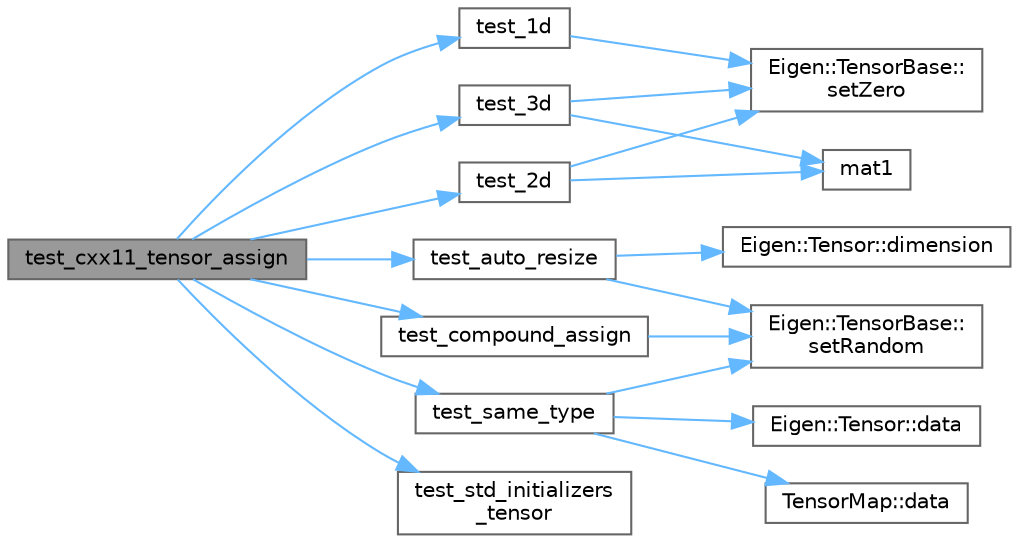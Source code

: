 digraph "test_cxx11_tensor_assign"
{
 // LATEX_PDF_SIZE
  bgcolor="transparent";
  edge [fontname=Helvetica,fontsize=10,labelfontname=Helvetica,labelfontsize=10];
  node [fontname=Helvetica,fontsize=10,shape=box,height=0.2,width=0.4];
  rankdir="LR";
  Node1 [id="Node000001",label="test_cxx11_tensor_assign",height=0.2,width=0.4,color="gray40", fillcolor="grey60", style="filled", fontcolor="black",tooltip=" "];
  Node1 -> Node2 [id="edge1_Node000001_Node000002",color="steelblue1",style="solid",tooltip=" "];
  Node2 [id="Node000002",label="test_1d",height=0.2,width=0.4,color="grey40", fillcolor="white", style="filled",URL="$cxx11__tensor__assign_8cpp.html#adad0b90b2b0f52bcce5b6510a868af7c",tooltip=" "];
  Node2 -> Node3 [id="edge2_Node000002_Node000003",color="steelblue1",style="solid",tooltip=" "];
  Node3 [id="Node000003",label="Eigen::TensorBase::\lsetZero",height=0.2,width=0.4,color="grey40", fillcolor="white", style="filled",URL="$class_eigen_1_1_tensor_base.html#a1f1c064e0cdcf84eb4bdef98e2db1772",tooltip=" "];
  Node1 -> Node4 [id="edge3_Node000001_Node000004",color="steelblue1",style="solid",tooltip=" "];
  Node4 [id="Node000004",label="test_2d",height=0.2,width=0.4,color="grey40", fillcolor="white", style="filled",URL="$cxx11__tensor__assign_8cpp.html#a96d1db83215e4ce2b01ce3f7a356d8a1",tooltip=" "];
  Node4 -> Node5 [id="edge4_Node000004_Node000005",color="steelblue1",style="solid",tooltip=" "];
  Node5 [id="Node000005",label="mat1",height=0.2,width=0.4,color="grey40", fillcolor="white", style="filled",URL="$_tutorial___advanced_initialization___three_ways_8cpp.html#a41fdd9e057fe4da2425ee385b574be93",tooltip=" "];
  Node4 -> Node3 [id="edge5_Node000004_Node000003",color="steelblue1",style="solid",tooltip=" "];
  Node1 -> Node6 [id="edge6_Node000001_Node000006",color="steelblue1",style="solid",tooltip=" "];
  Node6 [id="Node000006",label="test_3d",height=0.2,width=0.4,color="grey40", fillcolor="white", style="filled",URL="$cxx11__tensor__assign_8cpp.html#a18523df202ee669a198fb4746bf3910a",tooltip=" "];
  Node6 -> Node5 [id="edge7_Node000006_Node000005",color="steelblue1",style="solid",tooltip=" "];
  Node6 -> Node3 [id="edge8_Node000006_Node000003",color="steelblue1",style="solid",tooltip=" "];
  Node1 -> Node7 [id="edge9_Node000001_Node000007",color="steelblue1",style="solid",tooltip=" "];
  Node7 [id="Node000007",label="test_auto_resize",height=0.2,width=0.4,color="grey40", fillcolor="white", style="filled",URL="$cxx11__tensor__assign_8cpp.html#a2ab42799f2e8ba3216eb9921ee8d2286",tooltip=" "];
  Node7 -> Node8 [id="edge10_Node000007_Node000008",color="steelblue1",style="solid",tooltip=" "];
  Node8 [id="Node000008",label="Eigen::Tensor::dimension",height=0.2,width=0.4,color="grey40", fillcolor="white", style="filled",URL="$class_eigen_1_1_tensor.html#ac0a1bb6142d4e5c4d15ba25beccb26a5",tooltip=" "];
  Node7 -> Node9 [id="edge11_Node000007_Node000009",color="steelblue1",style="solid",tooltip=" "];
  Node9 [id="Node000009",label="Eigen::TensorBase::\lsetRandom",height=0.2,width=0.4,color="grey40", fillcolor="white", style="filled",URL="$class_eigen_1_1_tensor_base.html#afdc88de9b71bae20bb0b59e261e9a6a4",tooltip=" "];
  Node1 -> Node10 [id="edge12_Node000001_Node000010",color="steelblue1",style="solid",tooltip=" "];
  Node10 [id="Node000010",label="test_compound_assign",height=0.2,width=0.4,color="grey40", fillcolor="white", style="filled",URL="$cxx11__tensor__assign_8cpp.html#a022b7abb027d6c854f553f402ae420af",tooltip=" "];
  Node10 -> Node9 [id="edge13_Node000010_Node000009",color="steelblue1",style="solid",tooltip=" "];
  Node1 -> Node11 [id="edge14_Node000001_Node000011",color="steelblue1",style="solid",tooltip=" "];
  Node11 [id="Node000011",label="test_same_type",height=0.2,width=0.4,color="grey40", fillcolor="white", style="filled",URL="$cxx11__tensor__assign_8cpp.html#a12c7be1e36f06b05b466d142089fb7be",tooltip=" "];
  Node11 -> Node12 [id="edge15_Node000011_Node000012",color="steelblue1",style="solid",tooltip=" "];
  Node12 [id="Node000012",label="Eigen::Tensor::data",height=0.2,width=0.4,color="grey40", fillcolor="white", style="filled",URL="$class_eigen_1_1_tensor.html#a85786e910919756b2aac8e785bd8fb95",tooltip=" "];
  Node11 -> Node13 [id="edge16_Node000011_Node000013",color="steelblue1",style="solid",tooltip=" "];
  Node13 [id="Node000013",label="TensorMap::data",height=0.2,width=0.4,color="grey40", fillcolor="white", style="filled",URL="$class_tensor_map.html#a7f70d6785756de46ed4fd5ba9afc5dd7",tooltip=" "];
  Node11 -> Node9 [id="edge17_Node000011_Node000009",color="steelblue1",style="solid",tooltip=" "];
  Node1 -> Node14 [id="edge18_Node000001_Node000014",color="steelblue1",style="solid",tooltip=" "];
  Node14 [id="Node000014",label="test_std_initializers\l_tensor",height=0.2,width=0.4,color="grey40", fillcolor="white", style="filled",URL="$cxx11__tensor__assign_8cpp.html#af36b0fa9a39ac008cf17cd85a8155b80",tooltip=" "];
}
